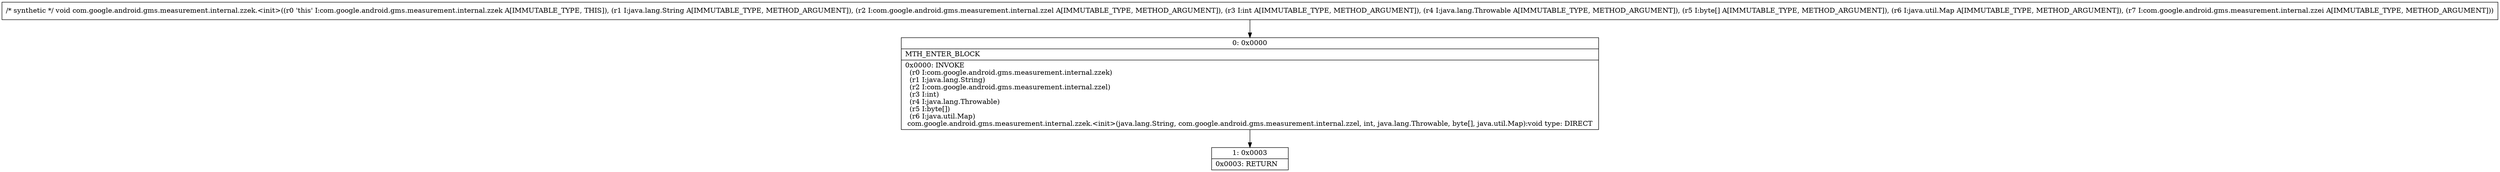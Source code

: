 digraph "CFG forcom.google.android.gms.measurement.internal.zzek.\<init\>(Ljava\/lang\/String;Lcom\/google\/android\/gms\/measurement\/internal\/zzel;ILjava\/lang\/Throwable;[BLjava\/util\/Map;Lcom\/google\/android\/gms\/measurement\/internal\/zzei;)V" {
Node_0 [shape=record,label="{0\:\ 0x0000|MTH_ENTER_BLOCK\l|0x0000: INVOKE  \l  (r0 I:com.google.android.gms.measurement.internal.zzek)\l  (r1 I:java.lang.String)\l  (r2 I:com.google.android.gms.measurement.internal.zzel)\l  (r3 I:int)\l  (r4 I:java.lang.Throwable)\l  (r5 I:byte[])\l  (r6 I:java.util.Map)\l com.google.android.gms.measurement.internal.zzek.\<init\>(java.lang.String, com.google.android.gms.measurement.internal.zzel, int, java.lang.Throwable, byte[], java.util.Map):void type: DIRECT \l}"];
Node_1 [shape=record,label="{1\:\ 0x0003|0x0003: RETURN   \l}"];
MethodNode[shape=record,label="{\/* synthetic *\/ void com.google.android.gms.measurement.internal.zzek.\<init\>((r0 'this' I:com.google.android.gms.measurement.internal.zzek A[IMMUTABLE_TYPE, THIS]), (r1 I:java.lang.String A[IMMUTABLE_TYPE, METHOD_ARGUMENT]), (r2 I:com.google.android.gms.measurement.internal.zzel A[IMMUTABLE_TYPE, METHOD_ARGUMENT]), (r3 I:int A[IMMUTABLE_TYPE, METHOD_ARGUMENT]), (r4 I:java.lang.Throwable A[IMMUTABLE_TYPE, METHOD_ARGUMENT]), (r5 I:byte[] A[IMMUTABLE_TYPE, METHOD_ARGUMENT]), (r6 I:java.util.Map A[IMMUTABLE_TYPE, METHOD_ARGUMENT]), (r7 I:com.google.android.gms.measurement.internal.zzei A[IMMUTABLE_TYPE, METHOD_ARGUMENT])) }"];
MethodNode -> Node_0;
Node_0 -> Node_1;
}

